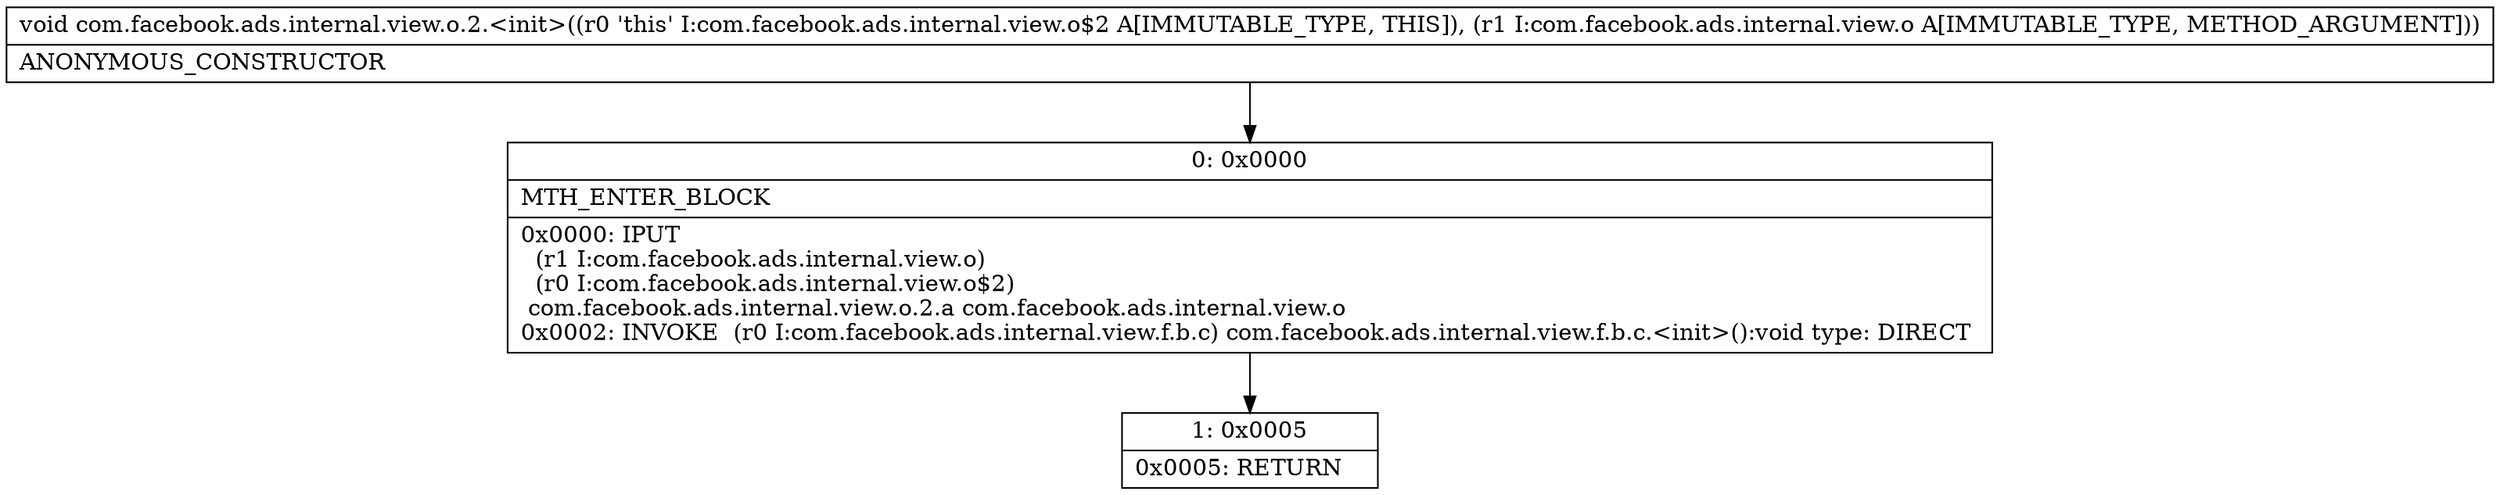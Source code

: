 digraph "CFG forcom.facebook.ads.internal.view.o.2.\<init\>(Lcom\/facebook\/ads\/internal\/view\/o;)V" {
Node_0 [shape=record,label="{0\:\ 0x0000|MTH_ENTER_BLOCK\l|0x0000: IPUT  \l  (r1 I:com.facebook.ads.internal.view.o)\l  (r0 I:com.facebook.ads.internal.view.o$2)\l com.facebook.ads.internal.view.o.2.a com.facebook.ads.internal.view.o \l0x0002: INVOKE  (r0 I:com.facebook.ads.internal.view.f.b.c) com.facebook.ads.internal.view.f.b.c.\<init\>():void type: DIRECT \l}"];
Node_1 [shape=record,label="{1\:\ 0x0005|0x0005: RETURN   \l}"];
MethodNode[shape=record,label="{void com.facebook.ads.internal.view.o.2.\<init\>((r0 'this' I:com.facebook.ads.internal.view.o$2 A[IMMUTABLE_TYPE, THIS]), (r1 I:com.facebook.ads.internal.view.o A[IMMUTABLE_TYPE, METHOD_ARGUMENT]))  | ANONYMOUS_CONSTRUCTOR\l}"];
MethodNode -> Node_0;
Node_0 -> Node_1;
}

